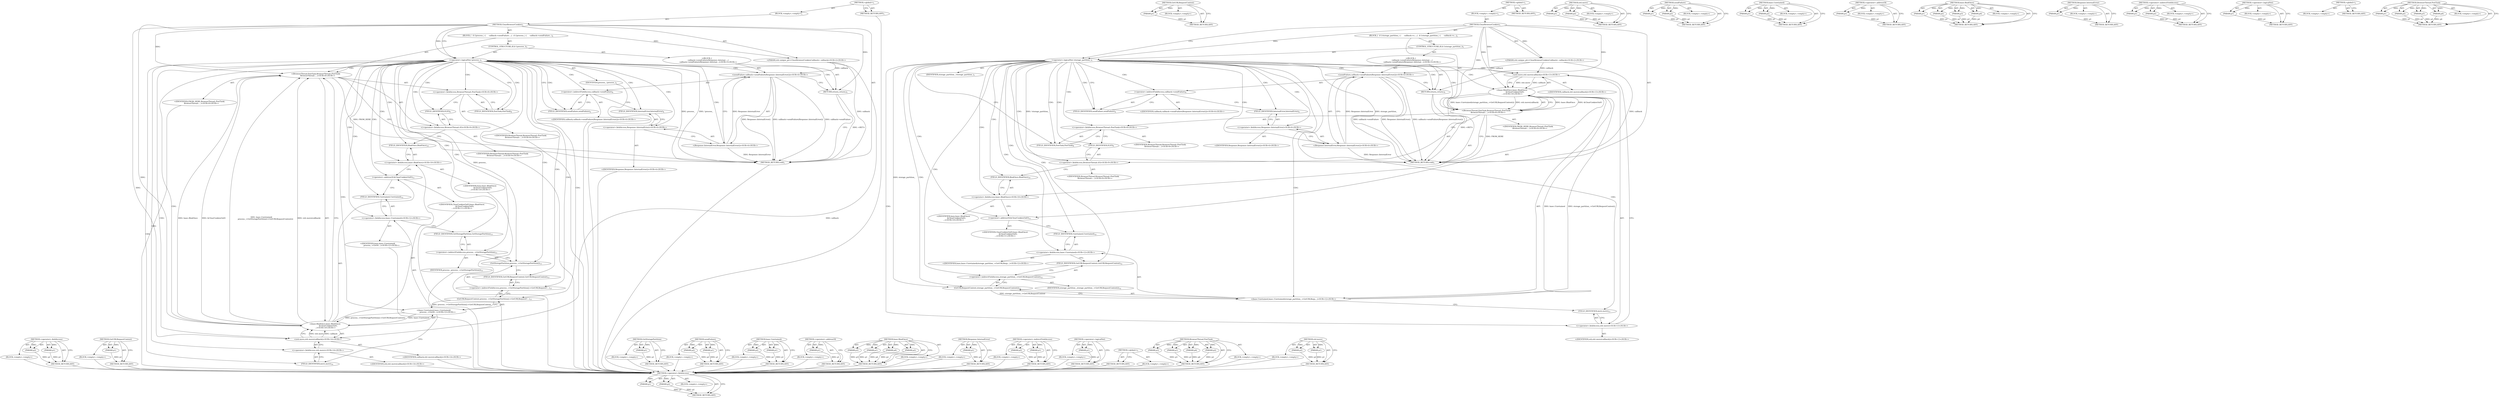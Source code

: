 digraph "BrowserThread.PostTask" {
vulnerable_91 [label=<(METHOD,&lt;operator&gt;.fieldAccess)>];
vulnerable_92 [label=<(PARAM,p1)>];
vulnerable_93 [label=<(PARAM,p2)>];
vulnerable_94 [label=<(BLOCK,&lt;empty&gt;,&lt;empty&gt;)>];
vulnerable_95 [label=<(METHOD_RETURN,ANY)>];
vulnerable_119 [label=<(METHOD,GetURLRequestContext)>];
vulnerable_120 [label=<(PARAM,p1)>];
vulnerable_121 [label=<(BLOCK,&lt;empty&gt;,&lt;empty&gt;)>];
vulnerable_122 [label=<(METHOD_RETURN,ANY)>];
vulnerable_6 [label=<(METHOD,&lt;global&gt;)<SUB>1</SUB>>];
vulnerable_7 [label=<(BLOCK,&lt;empty&gt;,&lt;empty&gt;)<SUB>1</SUB>>];
vulnerable_8 [label=<(METHOD,ClearBrowserCookies)<SUB>1</SUB>>];
vulnerable_9 [label="<(PARAM,std::unique_ptr&lt;ClearBrowserCookiesCallback&gt; callback)<SUB>2</SUB>>"];
vulnerable_10 [label=<(BLOCK,{
  if (!process_) {
     callback-&gt;sendFailure...,{
  if (!process_) {
     callback-&gt;sendFailure...)<SUB>2</SUB>>];
vulnerable_11 [label=<(CONTROL_STRUCTURE,IF,if (!process_))<SUB>3</SUB>>];
vulnerable_12 [label=<(&lt;operator&gt;.logicalNot,!process_)<SUB>3</SUB>>];
vulnerable_13 [label=<(IDENTIFIER,process_,!process_)<SUB>3</SUB>>];
vulnerable_14 [label="<(BLOCK,{
     callback-&gt;sendFailure(Response::Internal...,{
     callback-&gt;sendFailure(Response::Internal...)<SUB>3</SUB>>"];
vulnerable_15 [label="<(sendFailure,callback-&gt;sendFailure(Response::InternalError()))<SUB>4</SUB>>"];
vulnerable_16 [label=<(&lt;operator&gt;.indirectFieldAccess,callback-&gt;sendFailure)<SUB>4</SUB>>];
vulnerable_17 [label="<(IDENTIFIER,callback,callback-&gt;sendFailure(Response::InternalError()))<SUB>4</SUB>>"];
vulnerable_18 [label=<(FIELD_IDENTIFIER,sendFailure,sendFailure)<SUB>4</SUB>>];
vulnerable_19 [label="<(Response.InternalError,Response::InternalError())<SUB>4</SUB>>"];
vulnerable_20 [label="<(&lt;operator&gt;.fieldAccess,Response::InternalError)<SUB>4</SUB>>"];
vulnerable_21 [label="<(IDENTIFIER,Response,Response::InternalError())<SUB>4</SUB>>"];
vulnerable_22 [label=<(FIELD_IDENTIFIER,InternalError,InternalError)<SUB>4</SUB>>];
vulnerable_23 [label=<(RETURN,return;,return;)<SUB>5</SUB>>];
vulnerable_24 [label="<(BrowserThread.PostTask,BrowserThread::PostTask(
       BrowserThread::...)<SUB>8</SUB>>"];
vulnerable_25 [label="<(&lt;operator&gt;.fieldAccess,BrowserThread::PostTask)<SUB>8</SUB>>"];
vulnerable_26 [label="<(IDENTIFIER,BrowserThread,BrowserThread::PostTask(
       BrowserThread::...)<SUB>8</SUB>>"];
vulnerable_27 [label=<(FIELD_IDENTIFIER,PostTask,PostTask)<SUB>8</SUB>>];
vulnerable_28 [label="<(&lt;operator&gt;.fieldAccess,BrowserThread::IO)<SUB>9</SUB>>"];
vulnerable_29 [label="<(IDENTIFIER,BrowserThread,BrowserThread::PostTask(
       BrowserThread::...)<SUB>9</SUB>>"];
vulnerable_30 [label=<(FIELD_IDENTIFIER,IO,IO)<SUB>9</SUB>>];
vulnerable_31 [label="<(IDENTIFIER,FROM_HERE,BrowserThread::PostTask(
       BrowserThread::...)<SUB>9</SUB>>"];
vulnerable_32 [label="<(base.BindOnce,base::BindOnce(
           &amp;ClearCookiesOnIO,
 ...)<SUB>10</SUB>>"];
vulnerable_33 [label="<(&lt;operator&gt;.fieldAccess,base::BindOnce)<SUB>10</SUB>>"];
vulnerable_34 [label="<(IDENTIFIER,base,base::BindOnce(
           &amp;ClearCookiesOnIO,
 ...)<SUB>10</SUB>>"];
vulnerable_35 [label=<(FIELD_IDENTIFIER,BindOnce,BindOnce)<SUB>10</SUB>>];
vulnerable_36 [label=<(&lt;operator&gt;.addressOf,&amp;ClearCookiesOnIO)<SUB>11</SUB>>];
vulnerable_37 [label="<(IDENTIFIER,ClearCookiesOnIO,base::BindOnce(
           &amp;ClearCookiesOnIO,
 ...)<SUB>11</SUB>>"];
vulnerable_38 [label="<(base.Unretained,base::Unretained(
              process_-&gt;GetSt...)<SUB>12</SUB>>"];
vulnerable_39 [label="<(&lt;operator&gt;.fieldAccess,base::Unretained)<SUB>12</SUB>>"];
vulnerable_40 [label="<(IDENTIFIER,base,base::Unretained(
              process_-&gt;GetSt...)<SUB>12</SUB>>"];
vulnerable_41 [label=<(FIELD_IDENTIFIER,Unretained,Unretained)<SUB>12</SUB>>];
vulnerable_42 [label=<(GetURLRequestContext,process_-&gt;GetStoragePartition()-&gt;GetURLRequestC...)<SUB>13</SUB>>];
vulnerable_43 [label=<(&lt;operator&gt;.indirectFieldAccess,process_-&gt;GetStoragePartition()-&gt;GetURLRequestC...)<SUB>13</SUB>>];
vulnerable_44 [label=<(GetStoragePartition,process_-&gt;GetStoragePartition())<SUB>13</SUB>>];
vulnerable_45 [label=<(&lt;operator&gt;.indirectFieldAccess,process_-&gt;GetStoragePartition)<SUB>13</SUB>>];
vulnerable_46 [label=<(IDENTIFIER,process_,process_-&gt;GetStoragePartition())<SUB>13</SUB>>];
vulnerable_47 [label=<(FIELD_IDENTIFIER,GetStoragePartition,GetStoragePartition)<SUB>13</SUB>>];
vulnerable_48 [label=<(FIELD_IDENTIFIER,GetURLRequestContext,GetURLRequestContext)<SUB>13</SUB>>];
vulnerable_49 [label="<(std.move,std::move(callback))<SUB>14</SUB>>"];
vulnerable_50 [label="<(&lt;operator&gt;.fieldAccess,std::move)<SUB>14</SUB>>"];
vulnerable_51 [label="<(IDENTIFIER,std,std::move(callback))<SUB>14</SUB>>"];
vulnerable_52 [label=<(FIELD_IDENTIFIER,move,move)<SUB>14</SUB>>];
vulnerable_53 [label="<(IDENTIFIER,callback,std::move(callback))<SUB>14</SUB>>"];
vulnerable_54 [label=<(METHOD_RETURN,void)<SUB>1</SUB>>];
vulnerable_56 [label=<(METHOD_RETURN,ANY)<SUB>1</SUB>>];
vulnerable_123 [label=<(METHOD,GetStoragePartition)>];
vulnerable_124 [label=<(PARAM,p1)>];
vulnerable_125 [label=<(BLOCK,&lt;empty&gt;,&lt;empty&gt;)>];
vulnerable_126 [label=<(METHOD_RETURN,ANY)>];
vulnerable_77 [label=<(METHOD,sendFailure)>];
vulnerable_78 [label=<(PARAM,p1)>];
vulnerable_79 [label=<(PARAM,p2)>];
vulnerable_80 [label=<(BLOCK,&lt;empty&gt;,&lt;empty&gt;)>];
vulnerable_81 [label=<(METHOD_RETURN,ANY)>];
vulnerable_114 [label=<(METHOD,base.Unretained)>];
vulnerable_115 [label=<(PARAM,p1)>];
vulnerable_116 [label=<(PARAM,p2)>];
vulnerable_117 [label=<(BLOCK,&lt;empty&gt;,&lt;empty&gt;)>];
vulnerable_118 [label=<(METHOD_RETURN,ANY)>];
vulnerable_110 [label=<(METHOD,&lt;operator&gt;.addressOf)>];
vulnerable_111 [label=<(PARAM,p1)>];
vulnerable_112 [label=<(BLOCK,&lt;empty&gt;,&lt;empty&gt;)>];
vulnerable_113 [label=<(METHOD_RETURN,ANY)>];
vulnerable_103 [label=<(METHOD,base.BindOnce)>];
vulnerable_104 [label=<(PARAM,p1)>];
vulnerable_105 [label=<(PARAM,p2)>];
vulnerable_106 [label=<(PARAM,p3)>];
vulnerable_107 [label=<(PARAM,p4)>];
vulnerable_108 [label=<(BLOCK,&lt;empty&gt;,&lt;empty&gt;)>];
vulnerable_109 [label=<(METHOD_RETURN,ANY)>];
vulnerable_87 [label=<(METHOD,Response.InternalError)>];
vulnerable_88 [label=<(PARAM,p1)>];
vulnerable_89 [label=<(BLOCK,&lt;empty&gt;,&lt;empty&gt;)>];
vulnerable_90 [label=<(METHOD_RETURN,ANY)>];
vulnerable_82 [label=<(METHOD,&lt;operator&gt;.indirectFieldAccess)>];
vulnerable_83 [label=<(PARAM,p1)>];
vulnerable_84 [label=<(PARAM,p2)>];
vulnerable_85 [label=<(BLOCK,&lt;empty&gt;,&lt;empty&gt;)>];
vulnerable_86 [label=<(METHOD_RETURN,ANY)>];
vulnerable_73 [label=<(METHOD,&lt;operator&gt;.logicalNot)>];
vulnerable_74 [label=<(PARAM,p1)>];
vulnerable_75 [label=<(BLOCK,&lt;empty&gt;,&lt;empty&gt;)>];
vulnerable_76 [label=<(METHOD_RETURN,ANY)>];
vulnerable_67 [label=<(METHOD,&lt;global&gt;)<SUB>1</SUB>>];
vulnerable_68 [label=<(BLOCK,&lt;empty&gt;,&lt;empty&gt;)>];
vulnerable_69 [label=<(METHOD_RETURN,ANY)>];
vulnerable_96 [label=<(METHOD,BrowserThread.PostTask)>];
vulnerable_97 [label=<(PARAM,p1)>];
vulnerable_98 [label=<(PARAM,p2)>];
vulnerable_99 [label=<(PARAM,p3)>];
vulnerable_100 [label=<(PARAM,p4)>];
vulnerable_101 [label=<(BLOCK,&lt;empty&gt;,&lt;empty&gt;)>];
vulnerable_102 [label=<(METHOD_RETURN,ANY)>];
vulnerable_127 [label=<(METHOD,std.move)>];
vulnerable_128 [label=<(PARAM,p1)>];
vulnerable_129 [label=<(PARAM,p2)>];
vulnerable_130 [label=<(BLOCK,&lt;empty&gt;,&lt;empty&gt;)>];
vulnerable_131 [label=<(METHOD_RETURN,ANY)>];
fixed_88 [label=<(METHOD,&lt;operator&gt;.fieldAccess)>];
fixed_89 [label=<(PARAM,p1)>];
fixed_90 [label=<(PARAM,p2)>];
fixed_91 [label=<(BLOCK,&lt;empty&gt;,&lt;empty&gt;)>];
fixed_92 [label=<(METHOD_RETURN,ANY)>];
fixed_116 [label=<(METHOD,GetURLRequestContext)>];
fixed_117 [label=<(PARAM,p1)>];
fixed_118 [label=<(BLOCK,&lt;empty&gt;,&lt;empty&gt;)>];
fixed_119 [label=<(METHOD_RETURN,ANY)>];
fixed_6 [label=<(METHOD,&lt;global&gt;)<SUB>1</SUB>>];
fixed_7 [label=<(BLOCK,&lt;empty&gt;,&lt;empty&gt;)<SUB>1</SUB>>];
fixed_8 [label=<(METHOD,ClearBrowserCookies)<SUB>1</SUB>>];
fixed_9 [label="<(PARAM,std::unique_ptr&lt;ClearBrowserCookiesCallback&gt; callback)<SUB>2</SUB>>"];
fixed_10 [label=<(BLOCK,{
  if (!storage_partition_) {
     callback-&gt;s...,{
  if (!storage_partition_) {
     callback-&gt;s...)<SUB>2</SUB>>];
fixed_11 [label=<(CONTROL_STRUCTURE,IF,if (!storage_partition_))<SUB>3</SUB>>];
fixed_12 [label=<(&lt;operator&gt;.logicalNot,!storage_partition_)<SUB>3</SUB>>];
fixed_13 [label=<(IDENTIFIER,storage_partition_,!storage_partition_)<SUB>3</SUB>>];
fixed_14 [label="<(BLOCK,{
     callback-&gt;sendFailure(Response::Internal...,{
     callback-&gt;sendFailure(Response::Internal...)<SUB>3</SUB>>"];
fixed_15 [label="<(sendFailure,callback-&gt;sendFailure(Response::InternalError()))<SUB>4</SUB>>"];
fixed_16 [label=<(&lt;operator&gt;.indirectFieldAccess,callback-&gt;sendFailure)<SUB>4</SUB>>];
fixed_17 [label="<(IDENTIFIER,callback,callback-&gt;sendFailure(Response::InternalError()))<SUB>4</SUB>>"];
fixed_18 [label=<(FIELD_IDENTIFIER,sendFailure,sendFailure)<SUB>4</SUB>>];
fixed_19 [label="<(Response.InternalError,Response::InternalError())<SUB>4</SUB>>"];
fixed_20 [label="<(&lt;operator&gt;.fieldAccess,Response::InternalError)<SUB>4</SUB>>"];
fixed_21 [label="<(IDENTIFIER,Response,Response::InternalError())<SUB>4</SUB>>"];
fixed_22 [label=<(FIELD_IDENTIFIER,InternalError,InternalError)<SUB>4</SUB>>];
fixed_23 [label=<(RETURN,return;,return;)<SUB>5</SUB>>];
fixed_24 [label="<(BrowserThread.PostTask,BrowserThread::PostTask(
       BrowserThread::...)<SUB>8</SUB>>"];
fixed_25 [label="<(&lt;operator&gt;.fieldAccess,BrowserThread::PostTask)<SUB>8</SUB>>"];
fixed_26 [label="<(IDENTIFIER,BrowserThread,BrowserThread::PostTask(
       BrowserThread::...)<SUB>8</SUB>>"];
fixed_27 [label=<(FIELD_IDENTIFIER,PostTask,PostTask)<SUB>8</SUB>>];
fixed_28 [label="<(&lt;operator&gt;.fieldAccess,BrowserThread::IO)<SUB>9</SUB>>"];
fixed_29 [label="<(IDENTIFIER,BrowserThread,BrowserThread::PostTask(
       BrowserThread::...)<SUB>9</SUB>>"];
fixed_30 [label=<(FIELD_IDENTIFIER,IO,IO)<SUB>9</SUB>>];
fixed_31 [label="<(IDENTIFIER,FROM_HERE,BrowserThread::PostTask(
       BrowserThread::...)<SUB>9</SUB>>"];
fixed_32 [label="<(base.BindOnce,base::BindOnce(
           &amp;ClearCookiesOnIO,
 ...)<SUB>10</SUB>>"];
fixed_33 [label="<(&lt;operator&gt;.fieldAccess,base::BindOnce)<SUB>10</SUB>>"];
fixed_34 [label="<(IDENTIFIER,base,base::BindOnce(
           &amp;ClearCookiesOnIO,
 ...)<SUB>10</SUB>>"];
fixed_35 [label=<(FIELD_IDENTIFIER,BindOnce,BindOnce)<SUB>10</SUB>>];
fixed_36 [label=<(&lt;operator&gt;.addressOf,&amp;ClearCookiesOnIO)<SUB>11</SUB>>];
fixed_37 [label="<(IDENTIFIER,ClearCookiesOnIO,base::BindOnce(
           &amp;ClearCookiesOnIO,
 ...)<SUB>11</SUB>>"];
fixed_38 [label="<(base.Unretained,base::Unretained(storage_partition_-&gt;GetURLRequ...)<SUB>12</SUB>>"];
fixed_39 [label="<(&lt;operator&gt;.fieldAccess,base::Unretained)<SUB>12</SUB>>"];
fixed_40 [label="<(IDENTIFIER,base,base::Unretained(storage_partition_-&gt;GetURLRequ...)<SUB>12</SUB>>"];
fixed_41 [label=<(FIELD_IDENTIFIER,Unretained,Unretained)<SUB>12</SUB>>];
fixed_42 [label=<(GetURLRequestContext,storage_partition_-&gt;GetURLRequestContext())<SUB>12</SUB>>];
fixed_43 [label=<(&lt;operator&gt;.indirectFieldAccess,storage_partition_-&gt;GetURLRequestContext)<SUB>12</SUB>>];
fixed_44 [label=<(IDENTIFIER,storage_partition_,storage_partition_-&gt;GetURLRequestContext())<SUB>12</SUB>>];
fixed_45 [label=<(FIELD_IDENTIFIER,GetURLRequestContext,GetURLRequestContext)<SUB>12</SUB>>];
fixed_46 [label="<(std.move,std::move(callback))<SUB>13</SUB>>"];
fixed_47 [label="<(&lt;operator&gt;.fieldAccess,std::move)<SUB>13</SUB>>"];
fixed_48 [label="<(IDENTIFIER,std,std::move(callback))<SUB>13</SUB>>"];
fixed_49 [label=<(FIELD_IDENTIFIER,move,move)<SUB>13</SUB>>];
fixed_50 [label="<(IDENTIFIER,callback,std::move(callback))<SUB>13</SUB>>"];
fixed_51 [label=<(METHOD_RETURN,void)<SUB>1</SUB>>];
fixed_53 [label=<(METHOD_RETURN,ANY)<SUB>1</SUB>>];
fixed_120 [label=<(METHOD,std.move)>];
fixed_121 [label=<(PARAM,p1)>];
fixed_122 [label=<(PARAM,p2)>];
fixed_123 [label=<(BLOCK,&lt;empty&gt;,&lt;empty&gt;)>];
fixed_124 [label=<(METHOD_RETURN,ANY)>];
fixed_74 [label=<(METHOD,sendFailure)>];
fixed_75 [label=<(PARAM,p1)>];
fixed_76 [label=<(PARAM,p2)>];
fixed_77 [label=<(BLOCK,&lt;empty&gt;,&lt;empty&gt;)>];
fixed_78 [label=<(METHOD_RETURN,ANY)>];
fixed_111 [label=<(METHOD,base.Unretained)>];
fixed_112 [label=<(PARAM,p1)>];
fixed_113 [label=<(PARAM,p2)>];
fixed_114 [label=<(BLOCK,&lt;empty&gt;,&lt;empty&gt;)>];
fixed_115 [label=<(METHOD_RETURN,ANY)>];
fixed_107 [label=<(METHOD,&lt;operator&gt;.addressOf)>];
fixed_108 [label=<(PARAM,p1)>];
fixed_109 [label=<(BLOCK,&lt;empty&gt;,&lt;empty&gt;)>];
fixed_110 [label=<(METHOD_RETURN,ANY)>];
fixed_100 [label=<(METHOD,base.BindOnce)>];
fixed_101 [label=<(PARAM,p1)>];
fixed_102 [label=<(PARAM,p2)>];
fixed_103 [label=<(PARAM,p3)>];
fixed_104 [label=<(PARAM,p4)>];
fixed_105 [label=<(BLOCK,&lt;empty&gt;,&lt;empty&gt;)>];
fixed_106 [label=<(METHOD_RETURN,ANY)>];
fixed_84 [label=<(METHOD,Response.InternalError)>];
fixed_85 [label=<(PARAM,p1)>];
fixed_86 [label=<(BLOCK,&lt;empty&gt;,&lt;empty&gt;)>];
fixed_87 [label=<(METHOD_RETURN,ANY)>];
fixed_79 [label=<(METHOD,&lt;operator&gt;.indirectFieldAccess)>];
fixed_80 [label=<(PARAM,p1)>];
fixed_81 [label=<(PARAM,p2)>];
fixed_82 [label=<(BLOCK,&lt;empty&gt;,&lt;empty&gt;)>];
fixed_83 [label=<(METHOD_RETURN,ANY)>];
fixed_70 [label=<(METHOD,&lt;operator&gt;.logicalNot)>];
fixed_71 [label=<(PARAM,p1)>];
fixed_72 [label=<(BLOCK,&lt;empty&gt;,&lt;empty&gt;)>];
fixed_73 [label=<(METHOD_RETURN,ANY)>];
fixed_64 [label=<(METHOD,&lt;global&gt;)<SUB>1</SUB>>];
fixed_65 [label=<(BLOCK,&lt;empty&gt;,&lt;empty&gt;)>];
fixed_66 [label=<(METHOD_RETURN,ANY)>];
fixed_93 [label=<(METHOD,BrowserThread.PostTask)>];
fixed_94 [label=<(PARAM,p1)>];
fixed_95 [label=<(PARAM,p2)>];
fixed_96 [label=<(PARAM,p3)>];
fixed_97 [label=<(PARAM,p4)>];
fixed_98 [label=<(BLOCK,&lt;empty&gt;,&lt;empty&gt;)>];
fixed_99 [label=<(METHOD_RETURN,ANY)>];
vulnerable_91 -> vulnerable_92  [key=0, label="AST: "];
vulnerable_91 -> vulnerable_92  [key=1, label="DDG: "];
vulnerable_91 -> vulnerable_94  [key=0, label="AST: "];
vulnerable_91 -> vulnerable_93  [key=0, label="AST: "];
vulnerable_91 -> vulnerable_93  [key=1, label="DDG: "];
vulnerable_91 -> vulnerable_95  [key=0, label="AST: "];
vulnerable_91 -> vulnerable_95  [key=1, label="CFG: "];
vulnerable_92 -> vulnerable_95  [key=0, label="DDG: p1"];
vulnerable_93 -> vulnerable_95  [key=0, label="DDG: p2"];
vulnerable_94 -> fixed_88  [key=0];
vulnerable_95 -> fixed_88  [key=0];
vulnerable_119 -> vulnerable_120  [key=0, label="AST: "];
vulnerable_119 -> vulnerable_120  [key=1, label="DDG: "];
vulnerable_119 -> vulnerable_121  [key=0, label="AST: "];
vulnerable_119 -> vulnerable_122  [key=0, label="AST: "];
vulnerable_119 -> vulnerable_122  [key=1, label="CFG: "];
vulnerable_120 -> vulnerable_122  [key=0, label="DDG: p1"];
vulnerable_121 -> fixed_88  [key=0];
vulnerable_122 -> fixed_88  [key=0];
vulnerable_6 -> vulnerable_7  [key=0, label="AST: "];
vulnerable_6 -> vulnerable_56  [key=0, label="AST: "];
vulnerable_6 -> vulnerable_56  [key=1, label="CFG: "];
vulnerable_7 -> vulnerable_8  [key=0, label="AST: "];
vulnerable_8 -> vulnerable_9  [key=0, label="AST: "];
vulnerable_8 -> vulnerable_9  [key=1, label="DDG: "];
vulnerable_8 -> vulnerable_10  [key=0, label="AST: "];
vulnerable_8 -> vulnerable_54  [key=0, label="AST: "];
vulnerable_8 -> vulnerable_12  [key=0, label="CFG: "];
vulnerable_8 -> vulnerable_12  [key=1, label="DDG: "];
vulnerable_8 -> vulnerable_24  [key=0, label="DDG: "];
vulnerable_8 -> vulnerable_23  [key=0, label="DDG: "];
vulnerable_8 -> vulnerable_32  [key=0, label="DDG: "];
vulnerable_8 -> vulnerable_49  [key=0, label="DDG: "];
vulnerable_9 -> vulnerable_54  [key=0, label="DDG: callback"];
vulnerable_9 -> vulnerable_15  [key=0, label="DDG: callback"];
vulnerable_9 -> vulnerable_49  [key=0, label="DDG: callback"];
vulnerable_10 -> vulnerable_11  [key=0, label="AST: "];
vulnerable_10 -> vulnerable_24  [key=0, label="AST: "];
vulnerable_11 -> vulnerable_12  [key=0, label="AST: "];
vulnerable_11 -> vulnerable_14  [key=0, label="AST: "];
vulnerable_12 -> vulnerable_13  [key=0, label="AST: "];
vulnerable_12 -> vulnerable_18  [key=0, label="CFG: "];
vulnerable_12 -> vulnerable_18  [key=1, label="CDG: "];
vulnerable_12 -> vulnerable_27  [key=0, label="CFG: "];
vulnerable_12 -> vulnerable_27  [key=1, label="CDG: "];
vulnerable_12 -> vulnerable_54  [key=0, label="DDG: process_"];
vulnerable_12 -> vulnerable_54  [key=1, label="DDG: !process_"];
vulnerable_12 -> vulnerable_44  [key=0, label="DDG: process_"];
vulnerable_12 -> vulnerable_44  [key=1, label="CDG: "];
vulnerable_12 -> vulnerable_24  [key=0, label="CDG: "];
vulnerable_12 -> vulnerable_16  [key=0, label="CDG: "];
vulnerable_12 -> vulnerable_47  [key=0, label="CDG: "];
vulnerable_12 -> vulnerable_15  [key=0, label="CDG: "];
vulnerable_12 -> vulnerable_30  [key=0, label="CDG: "];
vulnerable_12 -> vulnerable_48  [key=0, label="CDG: "];
vulnerable_12 -> vulnerable_32  [key=0, label="CDG: "];
vulnerable_12 -> vulnerable_49  [key=0, label="CDG: "];
vulnerable_12 -> vulnerable_33  [key=0, label="CDG: "];
vulnerable_12 -> vulnerable_42  [key=0, label="CDG: "];
vulnerable_12 -> vulnerable_23  [key=0, label="CDG: "];
vulnerable_12 -> vulnerable_19  [key=0, label="CDG: "];
vulnerable_12 -> vulnerable_28  [key=0, label="CDG: "];
vulnerable_12 -> vulnerable_36  [key=0, label="CDG: "];
vulnerable_12 -> vulnerable_52  [key=0, label="CDG: "];
vulnerable_12 -> vulnerable_20  [key=0, label="CDG: "];
vulnerable_12 -> vulnerable_38  [key=0, label="CDG: "];
vulnerable_12 -> vulnerable_25  [key=0, label="CDG: "];
vulnerable_12 -> vulnerable_22  [key=0, label="CDG: "];
vulnerable_12 -> vulnerable_41  [key=0, label="CDG: "];
vulnerable_12 -> vulnerable_45  [key=0, label="CDG: "];
vulnerable_12 -> vulnerable_50  [key=0, label="CDG: "];
vulnerable_12 -> vulnerable_35  [key=0, label="CDG: "];
vulnerable_12 -> vulnerable_39  [key=0, label="CDG: "];
vulnerable_12 -> vulnerable_43  [key=0, label="CDG: "];
vulnerable_13 -> fixed_88  [key=0];
vulnerable_14 -> vulnerable_15  [key=0, label="AST: "];
vulnerable_14 -> vulnerable_23  [key=0, label="AST: "];
vulnerable_15 -> vulnerable_16  [key=0, label="AST: "];
vulnerable_15 -> vulnerable_19  [key=0, label="AST: "];
vulnerable_15 -> vulnerable_23  [key=0, label="CFG: "];
vulnerable_15 -> vulnerable_54  [key=0, label="DDG: callback-&gt;sendFailure"];
vulnerable_15 -> vulnerable_54  [key=1, label="DDG: Response::InternalError()"];
vulnerable_15 -> vulnerable_54  [key=2, label="DDG: callback-&gt;sendFailure(Response::InternalError())"];
vulnerable_16 -> vulnerable_17  [key=0, label="AST: "];
vulnerable_16 -> vulnerable_18  [key=0, label="AST: "];
vulnerable_16 -> vulnerable_22  [key=0, label="CFG: "];
vulnerable_17 -> fixed_88  [key=0];
vulnerable_18 -> vulnerable_16  [key=0, label="CFG: "];
vulnerable_19 -> vulnerable_20  [key=0, label="AST: "];
vulnerable_19 -> vulnerable_15  [key=0, label="CFG: "];
vulnerable_19 -> vulnerable_15  [key=1, label="DDG: Response::InternalError"];
vulnerable_19 -> vulnerable_54  [key=0, label="DDG: Response::InternalError"];
vulnerable_20 -> vulnerable_21  [key=0, label="AST: "];
vulnerable_20 -> vulnerable_22  [key=0, label="AST: "];
vulnerable_20 -> vulnerable_19  [key=0, label="CFG: "];
vulnerable_21 -> fixed_88  [key=0];
vulnerable_22 -> vulnerable_20  [key=0, label="CFG: "];
vulnerable_23 -> vulnerable_54  [key=0, label="CFG: "];
vulnerable_23 -> vulnerable_54  [key=1, label="DDG: &lt;RET&gt;"];
vulnerable_24 -> vulnerable_25  [key=0, label="AST: "];
vulnerable_24 -> vulnerable_28  [key=0, label="AST: "];
vulnerable_24 -> vulnerable_31  [key=0, label="AST: "];
vulnerable_24 -> vulnerable_32  [key=0, label="AST: "];
vulnerable_24 -> vulnerable_54  [key=0, label="CFG: "];
vulnerable_24 -> vulnerable_54  [key=1, label="DDG: FROM_HERE"];
vulnerable_25 -> vulnerable_26  [key=0, label="AST: "];
vulnerable_25 -> vulnerable_27  [key=0, label="AST: "];
vulnerable_25 -> vulnerable_30  [key=0, label="CFG: "];
vulnerable_26 -> fixed_88  [key=0];
vulnerable_27 -> vulnerable_25  [key=0, label="CFG: "];
vulnerable_28 -> vulnerable_29  [key=0, label="AST: "];
vulnerable_28 -> vulnerable_30  [key=0, label="AST: "];
vulnerable_28 -> vulnerable_35  [key=0, label="CFG: "];
vulnerable_29 -> fixed_88  [key=0];
vulnerable_30 -> vulnerable_28  [key=0, label="CFG: "];
vulnerable_31 -> fixed_88  [key=0];
vulnerable_32 -> vulnerable_33  [key=0, label="AST: "];
vulnerable_32 -> vulnerable_36  [key=0, label="AST: "];
vulnerable_32 -> vulnerable_38  [key=0, label="AST: "];
vulnerable_32 -> vulnerable_49  [key=0, label="AST: "];
vulnerable_32 -> vulnerable_24  [key=0, label="CFG: "];
vulnerable_32 -> vulnerable_24  [key=1, label="DDG: base::BindOnce"];
vulnerable_32 -> vulnerable_24  [key=2, label="DDG: &amp;ClearCookiesOnIO"];
vulnerable_32 -> vulnerable_24  [key=3, label="DDG: base::Unretained(
              process_-&gt;GetStoragePartition()-&gt;GetURLRequestContext())"];
vulnerable_32 -> vulnerable_24  [key=4, label="DDG: std::move(callback)"];
vulnerable_33 -> vulnerable_34  [key=0, label="AST: "];
vulnerable_33 -> vulnerable_35  [key=0, label="AST: "];
vulnerable_33 -> vulnerable_36  [key=0, label="CFG: "];
vulnerable_34 -> fixed_88  [key=0];
vulnerable_35 -> vulnerable_33  [key=0, label="CFG: "];
vulnerable_36 -> vulnerable_37  [key=0, label="AST: "];
vulnerable_36 -> vulnerable_41  [key=0, label="CFG: "];
vulnerable_37 -> fixed_88  [key=0];
vulnerable_38 -> vulnerable_39  [key=0, label="AST: "];
vulnerable_38 -> vulnerable_42  [key=0, label="AST: "];
vulnerable_38 -> vulnerable_52  [key=0, label="CFG: "];
vulnerable_38 -> vulnerable_32  [key=0, label="DDG: base::Unretained"];
vulnerable_38 -> vulnerable_32  [key=1, label="DDG: process_-&gt;GetStoragePartition()-&gt;GetURLRequestContext()"];
vulnerable_39 -> vulnerable_40  [key=0, label="AST: "];
vulnerable_39 -> vulnerable_41  [key=0, label="AST: "];
vulnerable_39 -> vulnerable_47  [key=0, label="CFG: "];
vulnerable_40 -> fixed_88  [key=0];
vulnerable_41 -> vulnerable_39  [key=0, label="CFG: "];
vulnerable_42 -> vulnerable_43  [key=0, label="AST: "];
vulnerable_42 -> vulnerable_38  [key=0, label="CFG: "];
vulnerable_42 -> vulnerable_38  [key=1, label="DDG: process_-&gt;GetStoragePartition()-&gt;GetURLRequestContext"];
vulnerable_43 -> vulnerable_44  [key=0, label="AST: "];
vulnerable_43 -> vulnerable_48  [key=0, label="AST: "];
vulnerable_43 -> vulnerable_42  [key=0, label="CFG: "];
vulnerable_44 -> vulnerable_45  [key=0, label="AST: "];
vulnerable_44 -> vulnerable_48  [key=0, label="CFG: "];
vulnerable_45 -> vulnerable_46  [key=0, label="AST: "];
vulnerable_45 -> vulnerable_47  [key=0, label="AST: "];
vulnerable_45 -> vulnerable_44  [key=0, label="CFG: "];
vulnerable_46 -> fixed_88  [key=0];
vulnerable_47 -> vulnerable_45  [key=0, label="CFG: "];
vulnerable_48 -> vulnerable_43  [key=0, label="CFG: "];
vulnerable_49 -> vulnerable_50  [key=0, label="AST: "];
vulnerable_49 -> vulnerable_53  [key=0, label="AST: "];
vulnerable_49 -> vulnerable_32  [key=0, label="CFG: "];
vulnerable_49 -> vulnerable_32  [key=1, label="DDG: std::move"];
vulnerable_49 -> vulnerable_32  [key=2, label="DDG: callback"];
vulnerable_50 -> vulnerable_51  [key=0, label="AST: "];
vulnerable_50 -> vulnerable_52  [key=0, label="AST: "];
vulnerable_50 -> vulnerable_49  [key=0, label="CFG: "];
vulnerable_51 -> fixed_88  [key=0];
vulnerable_52 -> vulnerable_50  [key=0, label="CFG: "];
vulnerable_53 -> fixed_88  [key=0];
vulnerable_54 -> fixed_88  [key=0];
vulnerable_56 -> fixed_88  [key=0];
vulnerable_123 -> vulnerable_124  [key=0, label="AST: "];
vulnerable_123 -> vulnerable_124  [key=1, label="DDG: "];
vulnerable_123 -> vulnerable_125  [key=0, label="AST: "];
vulnerable_123 -> vulnerable_126  [key=0, label="AST: "];
vulnerable_123 -> vulnerable_126  [key=1, label="CFG: "];
vulnerable_124 -> vulnerable_126  [key=0, label="DDG: p1"];
vulnerable_125 -> fixed_88  [key=0];
vulnerable_126 -> fixed_88  [key=0];
vulnerable_77 -> vulnerable_78  [key=0, label="AST: "];
vulnerable_77 -> vulnerable_78  [key=1, label="DDG: "];
vulnerable_77 -> vulnerable_80  [key=0, label="AST: "];
vulnerable_77 -> vulnerable_79  [key=0, label="AST: "];
vulnerable_77 -> vulnerable_79  [key=1, label="DDG: "];
vulnerable_77 -> vulnerable_81  [key=0, label="AST: "];
vulnerable_77 -> vulnerable_81  [key=1, label="CFG: "];
vulnerable_78 -> vulnerable_81  [key=0, label="DDG: p1"];
vulnerable_79 -> vulnerable_81  [key=0, label="DDG: p2"];
vulnerable_80 -> fixed_88  [key=0];
vulnerable_81 -> fixed_88  [key=0];
vulnerable_114 -> vulnerable_115  [key=0, label="AST: "];
vulnerable_114 -> vulnerable_115  [key=1, label="DDG: "];
vulnerable_114 -> vulnerable_117  [key=0, label="AST: "];
vulnerable_114 -> vulnerable_116  [key=0, label="AST: "];
vulnerable_114 -> vulnerable_116  [key=1, label="DDG: "];
vulnerable_114 -> vulnerable_118  [key=0, label="AST: "];
vulnerable_114 -> vulnerable_118  [key=1, label="CFG: "];
vulnerable_115 -> vulnerable_118  [key=0, label="DDG: p1"];
vulnerable_116 -> vulnerable_118  [key=0, label="DDG: p2"];
vulnerable_117 -> fixed_88  [key=0];
vulnerable_118 -> fixed_88  [key=0];
vulnerable_110 -> vulnerable_111  [key=0, label="AST: "];
vulnerable_110 -> vulnerable_111  [key=1, label="DDG: "];
vulnerable_110 -> vulnerable_112  [key=0, label="AST: "];
vulnerable_110 -> vulnerable_113  [key=0, label="AST: "];
vulnerable_110 -> vulnerable_113  [key=1, label="CFG: "];
vulnerable_111 -> vulnerable_113  [key=0, label="DDG: p1"];
vulnerable_112 -> fixed_88  [key=0];
vulnerable_113 -> fixed_88  [key=0];
vulnerable_103 -> vulnerable_104  [key=0, label="AST: "];
vulnerable_103 -> vulnerable_104  [key=1, label="DDG: "];
vulnerable_103 -> vulnerable_108  [key=0, label="AST: "];
vulnerable_103 -> vulnerable_105  [key=0, label="AST: "];
vulnerable_103 -> vulnerable_105  [key=1, label="DDG: "];
vulnerable_103 -> vulnerable_109  [key=0, label="AST: "];
vulnerable_103 -> vulnerable_109  [key=1, label="CFG: "];
vulnerable_103 -> vulnerable_106  [key=0, label="AST: "];
vulnerable_103 -> vulnerable_106  [key=1, label="DDG: "];
vulnerable_103 -> vulnerable_107  [key=0, label="AST: "];
vulnerable_103 -> vulnerable_107  [key=1, label="DDG: "];
vulnerable_104 -> vulnerable_109  [key=0, label="DDG: p1"];
vulnerable_105 -> vulnerable_109  [key=0, label="DDG: p2"];
vulnerable_106 -> vulnerable_109  [key=0, label="DDG: p3"];
vulnerable_107 -> vulnerable_109  [key=0, label="DDG: p4"];
vulnerable_108 -> fixed_88  [key=0];
vulnerable_109 -> fixed_88  [key=0];
vulnerable_87 -> vulnerable_88  [key=0, label="AST: "];
vulnerable_87 -> vulnerable_88  [key=1, label="DDG: "];
vulnerable_87 -> vulnerable_89  [key=0, label="AST: "];
vulnerable_87 -> vulnerable_90  [key=0, label="AST: "];
vulnerable_87 -> vulnerable_90  [key=1, label="CFG: "];
vulnerable_88 -> vulnerable_90  [key=0, label="DDG: p1"];
vulnerable_89 -> fixed_88  [key=0];
vulnerable_90 -> fixed_88  [key=0];
vulnerable_82 -> vulnerable_83  [key=0, label="AST: "];
vulnerable_82 -> vulnerable_83  [key=1, label="DDG: "];
vulnerable_82 -> vulnerable_85  [key=0, label="AST: "];
vulnerable_82 -> vulnerable_84  [key=0, label="AST: "];
vulnerable_82 -> vulnerable_84  [key=1, label="DDG: "];
vulnerable_82 -> vulnerable_86  [key=0, label="AST: "];
vulnerable_82 -> vulnerable_86  [key=1, label="CFG: "];
vulnerable_83 -> vulnerable_86  [key=0, label="DDG: p1"];
vulnerable_84 -> vulnerable_86  [key=0, label="DDG: p2"];
vulnerable_85 -> fixed_88  [key=0];
vulnerable_86 -> fixed_88  [key=0];
vulnerable_73 -> vulnerable_74  [key=0, label="AST: "];
vulnerable_73 -> vulnerable_74  [key=1, label="DDG: "];
vulnerable_73 -> vulnerable_75  [key=0, label="AST: "];
vulnerable_73 -> vulnerable_76  [key=0, label="AST: "];
vulnerable_73 -> vulnerable_76  [key=1, label="CFG: "];
vulnerable_74 -> vulnerable_76  [key=0, label="DDG: p1"];
vulnerable_75 -> fixed_88  [key=0];
vulnerable_76 -> fixed_88  [key=0];
vulnerable_67 -> vulnerable_68  [key=0, label="AST: "];
vulnerable_67 -> vulnerable_69  [key=0, label="AST: "];
vulnerable_67 -> vulnerable_69  [key=1, label="CFG: "];
vulnerable_68 -> fixed_88  [key=0];
vulnerable_69 -> fixed_88  [key=0];
vulnerable_96 -> vulnerable_97  [key=0, label="AST: "];
vulnerable_96 -> vulnerable_97  [key=1, label="DDG: "];
vulnerable_96 -> vulnerable_101  [key=0, label="AST: "];
vulnerable_96 -> vulnerable_98  [key=0, label="AST: "];
vulnerable_96 -> vulnerable_98  [key=1, label="DDG: "];
vulnerable_96 -> vulnerable_102  [key=0, label="AST: "];
vulnerable_96 -> vulnerable_102  [key=1, label="CFG: "];
vulnerable_96 -> vulnerable_99  [key=0, label="AST: "];
vulnerable_96 -> vulnerable_99  [key=1, label="DDG: "];
vulnerable_96 -> vulnerable_100  [key=0, label="AST: "];
vulnerable_96 -> vulnerable_100  [key=1, label="DDG: "];
vulnerable_97 -> vulnerable_102  [key=0, label="DDG: p1"];
vulnerable_98 -> vulnerable_102  [key=0, label="DDG: p2"];
vulnerable_99 -> vulnerable_102  [key=0, label="DDG: p3"];
vulnerable_100 -> vulnerable_102  [key=0, label="DDG: p4"];
vulnerable_101 -> fixed_88  [key=0];
vulnerable_102 -> fixed_88  [key=0];
vulnerable_127 -> vulnerable_128  [key=0, label="AST: "];
vulnerable_127 -> vulnerable_128  [key=1, label="DDG: "];
vulnerable_127 -> vulnerable_130  [key=0, label="AST: "];
vulnerable_127 -> vulnerable_129  [key=0, label="AST: "];
vulnerable_127 -> vulnerable_129  [key=1, label="DDG: "];
vulnerable_127 -> vulnerable_131  [key=0, label="AST: "];
vulnerable_127 -> vulnerable_131  [key=1, label="CFG: "];
vulnerable_128 -> vulnerable_131  [key=0, label="DDG: p1"];
vulnerable_129 -> vulnerable_131  [key=0, label="DDG: p2"];
vulnerable_130 -> fixed_88  [key=0];
vulnerable_131 -> fixed_88  [key=0];
fixed_88 -> fixed_89  [key=0, label="AST: "];
fixed_88 -> fixed_89  [key=1, label="DDG: "];
fixed_88 -> fixed_91  [key=0, label="AST: "];
fixed_88 -> fixed_90  [key=0, label="AST: "];
fixed_88 -> fixed_90  [key=1, label="DDG: "];
fixed_88 -> fixed_92  [key=0, label="AST: "];
fixed_88 -> fixed_92  [key=1, label="CFG: "];
fixed_89 -> fixed_92  [key=0, label="DDG: p1"];
fixed_90 -> fixed_92  [key=0, label="DDG: p2"];
fixed_116 -> fixed_117  [key=0, label="AST: "];
fixed_116 -> fixed_117  [key=1, label="DDG: "];
fixed_116 -> fixed_118  [key=0, label="AST: "];
fixed_116 -> fixed_119  [key=0, label="AST: "];
fixed_116 -> fixed_119  [key=1, label="CFG: "];
fixed_117 -> fixed_119  [key=0, label="DDG: p1"];
fixed_6 -> fixed_7  [key=0, label="AST: "];
fixed_6 -> fixed_53  [key=0, label="AST: "];
fixed_6 -> fixed_53  [key=1, label="CFG: "];
fixed_7 -> fixed_8  [key=0, label="AST: "];
fixed_8 -> fixed_9  [key=0, label="AST: "];
fixed_8 -> fixed_9  [key=1, label="DDG: "];
fixed_8 -> fixed_10  [key=0, label="AST: "];
fixed_8 -> fixed_51  [key=0, label="AST: "];
fixed_8 -> fixed_12  [key=0, label="CFG: "];
fixed_8 -> fixed_12  [key=1, label="DDG: "];
fixed_8 -> fixed_24  [key=0, label="DDG: "];
fixed_8 -> fixed_23  [key=0, label="DDG: "];
fixed_8 -> fixed_32  [key=0, label="DDG: "];
fixed_8 -> fixed_46  [key=0, label="DDG: "];
fixed_9 -> fixed_51  [key=0, label="DDG: callback"];
fixed_9 -> fixed_15  [key=0, label="DDG: callback"];
fixed_9 -> fixed_46  [key=0, label="DDG: callback"];
fixed_10 -> fixed_11  [key=0, label="AST: "];
fixed_10 -> fixed_24  [key=0, label="AST: "];
fixed_11 -> fixed_12  [key=0, label="AST: "];
fixed_11 -> fixed_14  [key=0, label="AST: "];
fixed_12 -> fixed_13  [key=0, label="AST: "];
fixed_12 -> fixed_18  [key=0, label="CFG: "];
fixed_12 -> fixed_18  [key=1, label="CDG: "];
fixed_12 -> fixed_27  [key=0, label="CFG: "];
fixed_12 -> fixed_27  [key=1, label="CDG: "];
fixed_12 -> fixed_51  [key=0, label="DDG: storage_partition_"];
fixed_12 -> fixed_51  [key=1, label="DDG: !storage_partition_"];
fixed_12 -> fixed_42  [key=0, label="DDG: storage_partition_"];
fixed_12 -> fixed_42  [key=1, label="CDG: "];
fixed_12 -> fixed_24  [key=0, label="CDG: "];
fixed_12 -> fixed_16  [key=0, label="CDG: "];
fixed_12 -> fixed_47  [key=0, label="CDG: "];
fixed_12 -> fixed_15  [key=0, label="CDG: "];
fixed_12 -> fixed_30  [key=0, label="CDG: "];
fixed_12 -> fixed_32  [key=0, label="CDG: "];
fixed_12 -> fixed_49  [key=0, label="CDG: "];
fixed_12 -> fixed_33  [key=0, label="CDG: "];
fixed_12 -> fixed_23  [key=0, label="CDG: "];
fixed_12 -> fixed_19  [key=0, label="CDG: "];
fixed_12 -> fixed_28  [key=0, label="CDG: "];
fixed_12 -> fixed_36  [key=0, label="CDG: "];
fixed_12 -> fixed_46  [key=0, label="CDG: "];
fixed_12 -> fixed_20  [key=0, label="CDG: "];
fixed_12 -> fixed_38  [key=0, label="CDG: "];
fixed_12 -> fixed_25  [key=0, label="CDG: "];
fixed_12 -> fixed_22  [key=0, label="CDG: "];
fixed_12 -> fixed_41  [key=0, label="CDG: "];
fixed_12 -> fixed_45  [key=0, label="CDG: "];
fixed_12 -> fixed_35  [key=0, label="CDG: "];
fixed_12 -> fixed_39  [key=0, label="CDG: "];
fixed_12 -> fixed_43  [key=0, label="CDG: "];
fixed_14 -> fixed_15  [key=0, label="AST: "];
fixed_14 -> fixed_23  [key=0, label="AST: "];
fixed_15 -> fixed_16  [key=0, label="AST: "];
fixed_15 -> fixed_19  [key=0, label="AST: "];
fixed_15 -> fixed_23  [key=0, label="CFG: "];
fixed_15 -> fixed_51  [key=0, label="DDG: callback-&gt;sendFailure"];
fixed_15 -> fixed_51  [key=1, label="DDG: Response::InternalError()"];
fixed_15 -> fixed_51  [key=2, label="DDG: callback-&gt;sendFailure(Response::InternalError())"];
fixed_16 -> fixed_17  [key=0, label="AST: "];
fixed_16 -> fixed_18  [key=0, label="AST: "];
fixed_16 -> fixed_22  [key=0, label="CFG: "];
fixed_18 -> fixed_16  [key=0, label="CFG: "];
fixed_19 -> fixed_20  [key=0, label="AST: "];
fixed_19 -> fixed_15  [key=0, label="CFG: "];
fixed_19 -> fixed_15  [key=1, label="DDG: Response::InternalError"];
fixed_19 -> fixed_51  [key=0, label="DDG: Response::InternalError"];
fixed_20 -> fixed_21  [key=0, label="AST: "];
fixed_20 -> fixed_22  [key=0, label="AST: "];
fixed_20 -> fixed_19  [key=0, label="CFG: "];
fixed_22 -> fixed_20  [key=0, label="CFG: "];
fixed_23 -> fixed_51  [key=0, label="CFG: "];
fixed_23 -> fixed_51  [key=1, label="DDG: &lt;RET&gt;"];
fixed_24 -> fixed_25  [key=0, label="AST: "];
fixed_24 -> fixed_28  [key=0, label="AST: "];
fixed_24 -> fixed_31  [key=0, label="AST: "];
fixed_24 -> fixed_32  [key=0, label="AST: "];
fixed_24 -> fixed_51  [key=0, label="CFG: "];
fixed_24 -> fixed_51  [key=1, label="DDG: FROM_HERE"];
fixed_25 -> fixed_26  [key=0, label="AST: "];
fixed_25 -> fixed_27  [key=0, label="AST: "];
fixed_25 -> fixed_30  [key=0, label="CFG: "];
fixed_27 -> fixed_25  [key=0, label="CFG: "];
fixed_28 -> fixed_29  [key=0, label="AST: "];
fixed_28 -> fixed_30  [key=0, label="AST: "];
fixed_28 -> fixed_35  [key=0, label="CFG: "];
fixed_30 -> fixed_28  [key=0, label="CFG: "];
fixed_32 -> fixed_33  [key=0, label="AST: "];
fixed_32 -> fixed_36  [key=0, label="AST: "];
fixed_32 -> fixed_38  [key=0, label="AST: "];
fixed_32 -> fixed_46  [key=0, label="AST: "];
fixed_32 -> fixed_24  [key=0, label="CFG: "];
fixed_32 -> fixed_24  [key=1, label="DDG: base::BindOnce"];
fixed_32 -> fixed_24  [key=2, label="DDG: &amp;ClearCookiesOnIO"];
fixed_32 -> fixed_24  [key=3, label="DDG: base::Unretained(storage_partition_-&gt;GetURLRequestContext())"];
fixed_32 -> fixed_24  [key=4, label="DDG: std::move(callback)"];
fixed_33 -> fixed_34  [key=0, label="AST: "];
fixed_33 -> fixed_35  [key=0, label="AST: "];
fixed_33 -> fixed_36  [key=0, label="CFG: "];
fixed_35 -> fixed_33  [key=0, label="CFG: "];
fixed_36 -> fixed_37  [key=0, label="AST: "];
fixed_36 -> fixed_41  [key=0, label="CFG: "];
fixed_38 -> fixed_39  [key=0, label="AST: "];
fixed_38 -> fixed_42  [key=0, label="AST: "];
fixed_38 -> fixed_49  [key=0, label="CFG: "];
fixed_38 -> fixed_32  [key=0, label="DDG: base::Unretained"];
fixed_38 -> fixed_32  [key=1, label="DDG: storage_partition_-&gt;GetURLRequestContext()"];
fixed_39 -> fixed_40  [key=0, label="AST: "];
fixed_39 -> fixed_41  [key=0, label="AST: "];
fixed_39 -> fixed_45  [key=0, label="CFG: "];
fixed_41 -> fixed_39  [key=0, label="CFG: "];
fixed_42 -> fixed_43  [key=0, label="AST: "];
fixed_42 -> fixed_38  [key=0, label="CFG: "];
fixed_42 -> fixed_38  [key=1, label="DDG: storage_partition_-&gt;GetURLRequestContext"];
fixed_43 -> fixed_44  [key=0, label="AST: "];
fixed_43 -> fixed_45  [key=0, label="AST: "];
fixed_43 -> fixed_42  [key=0, label="CFG: "];
fixed_45 -> fixed_43  [key=0, label="CFG: "];
fixed_46 -> fixed_47  [key=0, label="AST: "];
fixed_46 -> fixed_50  [key=0, label="AST: "];
fixed_46 -> fixed_32  [key=0, label="CFG: "];
fixed_46 -> fixed_32  [key=1, label="DDG: std::move"];
fixed_46 -> fixed_32  [key=2, label="DDG: callback"];
fixed_47 -> fixed_48  [key=0, label="AST: "];
fixed_47 -> fixed_49  [key=0, label="AST: "];
fixed_47 -> fixed_46  [key=0, label="CFG: "];
fixed_49 -> fixed_47  [key=0, label="CFG: "];
fixed_120 -> fixed_121  [key=0, label="AST: "];
fixed_120 -> fixed_121  [key=1, label="DDG: "];
fixed_120 -> fixed_123  [key=0, label="AST: "];
fixed_120 -> fixed_122  [key=0, label="AST: "];
fixed_120 -> fixed_122  [key=1, label="DDG: "];
fixed_120 -> fixed_124  [key=0, label="AST: "];
fixed_120 -> fixed_124  [key=1, label="CFG: "];
fixed_121 -> fixed_124  [key=0, label="DDG: p1"];
fixed_122 -> fixed_124  [key=0, label="DDG: p2"];
fixed_74 -> fixed_75  [key=0, label="AST: "];
fixed_74 -> fixed_75  [key=1, label="DDG: "];
fixed_74 -> fixed_77  [key=0, label="AST: "];
fixed_74 -> fixed_76  [key=0, label="AST: "];
fixed_74 -> fixed_76  [key=1, label="DDG: "];
fixed_74 -> fixed_78  [key=0, label="AST: "];
fixed_74 -> fixed_78  [key=1, label="CFG: "];
fixed_75 -> fixed_78  [key=0, label="DDG: p1"];
fixed_76 -> fixed_78  [key=0, label="DDG: p2"];
fixed_111 -> fixed_112  [key=0, label="AST: "];
fixed_111 -> fixed_112  [key=1, label="DDG: "];
fixed_111 -> fixed_114  [key=0, label="AST: "];
fixed_111 -> fixed_113  [key=0, label="AST: "];
fixed_111 -> fixed_113  [key=1, label="DDG: "];
fixed_111 -> fixed_115  [key=0, label="AST: "];
fixed_111 -> fixed_115  [key=1, label="CFG: "];
fixed_112 -> fixed_115  [key=0, label="DDG: p1"];
fixed_113 -> fixed_115  [key=0, label="DDG: p2"];
fixed_107 -> fixed_108  [key=0, label="AST: "];
fixed_107 -> fixed_108  [key=1, label="DDG: "];
fixed_107 -> fixed_109  [key=0, label="AST: "];
fixed_107 -> fixed_110  [key=0, label="AST: "];
fixed_107 -> fixed_110  [key=1, label="CFG: "];
fixed_108 -> fixed_110  [key=0, label="DDG: p1"];
fixed_100 -> fixed_101  [key=0, label="AST: "];
fixed_100 -> fixed_101  [key=1, label="DDG: "];
fixed_100 -> fixed_105  [key=0, label="AST: "];
fixed_100 -> fixed_102  [key=0, label="AST: "];
fixed_100 -> fixed_102  [key=1, label="DDG: "];
fixed_100 -> fixed_106  [key=0, label="AST: "];
fixed_100 -> fixed_106  [key=1, label="CFG: "];
fixed_100 -> fixed_103  [key=0, label="AST: "];
fixed_100 -> fixed_103  [key=1, label="DDG: "];
fixed_100 -> fixed_104  [key=0, label="AST: "];
fixed_100 -> fixed_104  [key=1, label="DDG: "];
fixed_101 -> fixed_106  [key=0, label="DDG: p1"];
fixed_102 -> fixed_106  [key=0, label="DDG: p2"];
fixed_103 -> fixed_106  [key=0, label="DDG: p3"];
fixed_104 -> fixed_106  [key=0, label="DDG: p4"];
fixed_84 -> fixed_85  [key=0, label="AST: "];
fixed_84 -> fixed_85  [key=1, label="DDG: "];
fixed_84 -> fixed_86  [key=0, label="AST: "];
fixed_84 -> fixed_87  [key=0, label="AST: "];
fixed_84 -> fixed_87  [key=1, label="CFG: "];
fixed_85 -> fixed_87  [key=0, label="DDG: p1"];
fixed_79 -> fixed_80  [key=0, label="AST: "];
fixed_79 -> fixed_80  [key=1, label="DDG: "];
fixed_79 -> fixed_82  [key=0, label="AST: "];
fixed_79 -> fixed_81  [key=0, label="AST: "];
fixed_79 -> fixed_81  [key=1, label="DDG: "];
fixed_79 -> fixed_83  [key=0, label="AST: "];
fixed_79 -> fixed_83  [key=1, label="CFG: "];
fixed_80 -> fixed_83  [key=0, label="DDG: p1"];
fixed_81 -> fixed_83  [key=0, label="DDG: p2"];
fixed_70 -> fixed_71  [key=0, label="AST: "];
fixed_70 -> fixed_71  [key=1, label="DDG: "];
fixed_70 -> fixed_72  [key=0, label="AST: "];
fixed_70 -> fixed_73  [key=0, label="AST: "];
fixed_70 -> fixed_73  [key=1, label="CFG: "];
fixed_71 -> fixed_73  [key=0, label="DDG: p1"];
fixed_64 -> fixed_65  [key=0, label="AST: "];
fixed_64 -> fixed_66  [key=0, label="AST: "];
fixed_64 -> fixed_66  [key=1, label="CFG: "];
fixed_93 -> fixed_94  [key=0, label="AST: "];
fixed_93 -> fixed_94  [key=1, label="DDG: "];
fixed_93 -> fixed_98  [key=0, label="AST: "];
fixed_93 -> fixed_95  [key=0, label="AST: "];
fixed_93 -> fixed_95  [key=1, label="DDG: "];
fixed_93 -> fixed_99  [key=0, label="AST: "];
fixed_93 -> fixed_99  [key=1, label="CFG: "];
fixed_93 -> fixed_96  [key=0, label="AST: "];
fixed_93 -> fixed_96  [key=1, label="DDG: "];
fixed_93 -> fixed_97  [key=0, label="AST: "];
fixed_93 -> fixed_97  [key=1, label="DDG: "];
fixed_94 -> fixed_99  [key=0, label="DDG: p1"];
fixed_95 -> fixed_99  [key=0, label="DDG: p2"];
fixed_96 -> fixed_99  [key=0, label="DDG: p3"];
fixed_97 -> fixed_99  [key=0, label="DDG: p4"];
}
